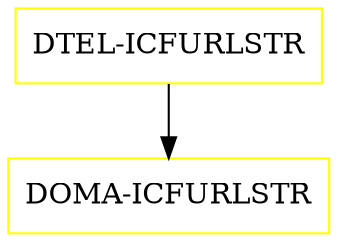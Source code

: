digraph G {
  "DTEL-ICFURLSTR" [shape=box,color=yellow];
  "DOMA-ICFURLSTR" [shape=box,color=yellow,URL="./DOMA_ICFURLSTR.html"];
  "DTEL-ICFURLSTR" -> "DOMA-ICFURLSTR";
}

